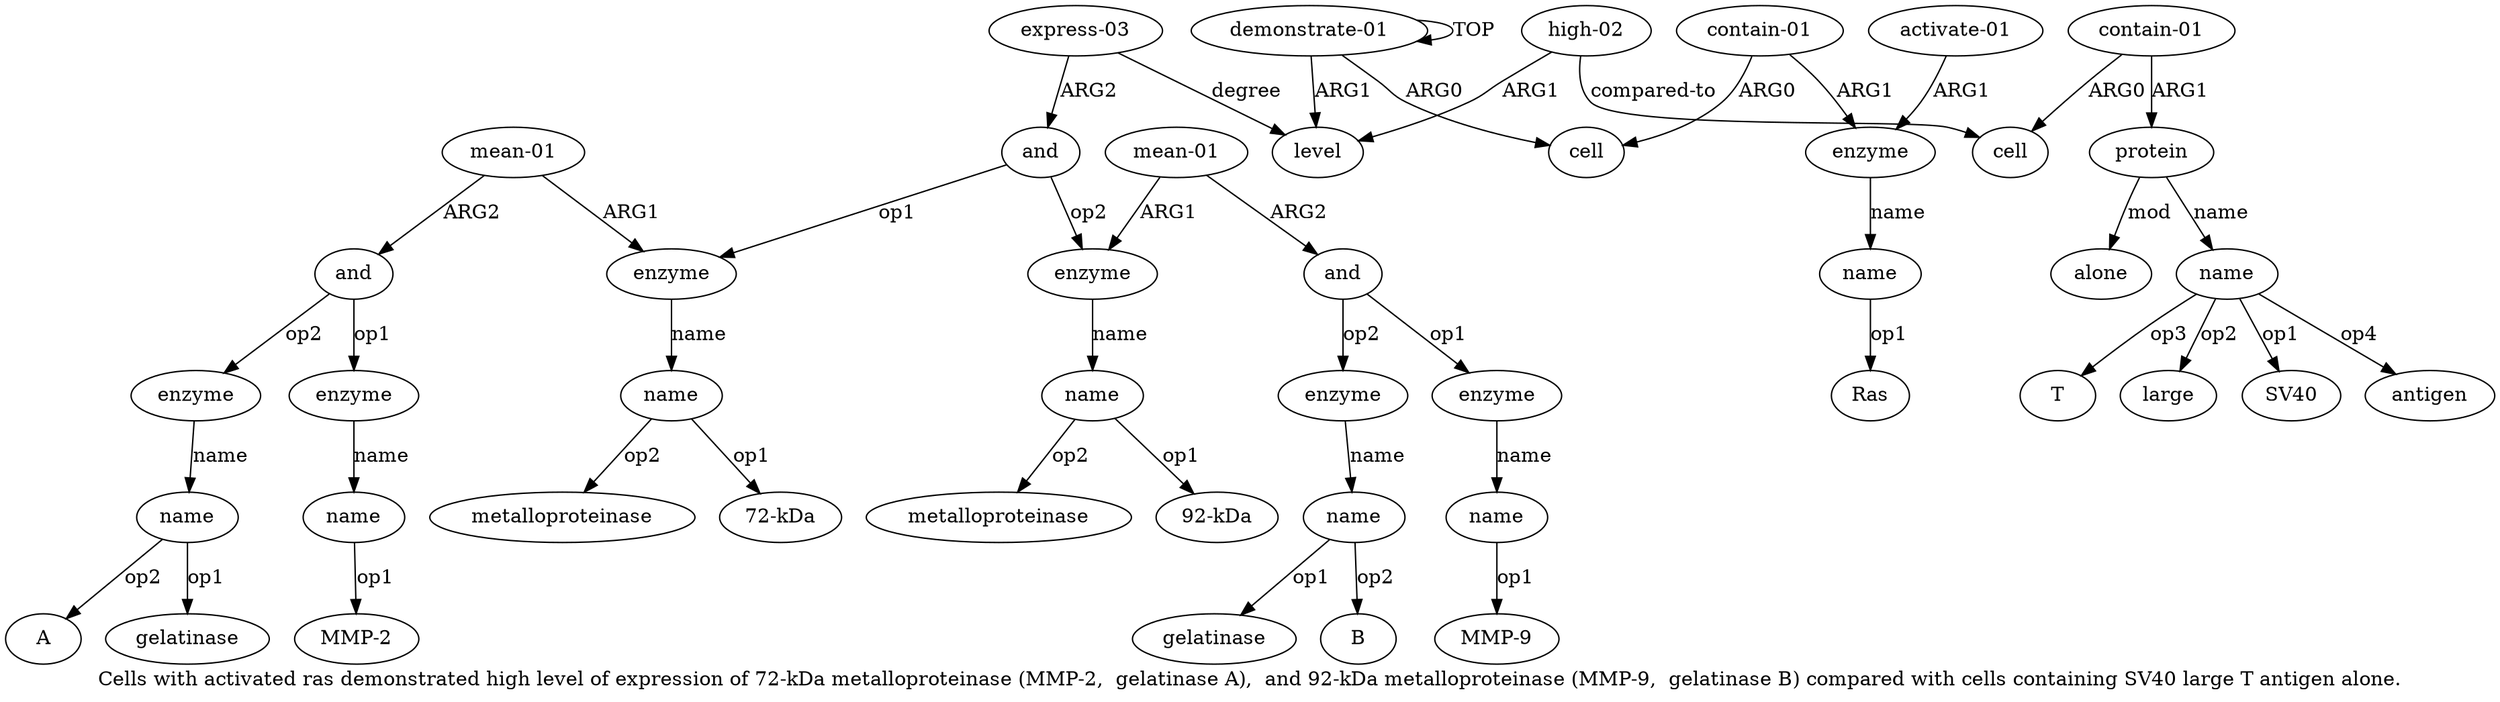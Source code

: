 digraph  {
	graph [label="Cells with activated ras demonstrated high level of expression of 72-kDa metalloproteinase (MMP-2,  gelatinase A),  and 92-kDa metalloproteinase (\
MMP-9,  gelatinase B) compared with cells containing SV40 large T antigen alone."];
	node [label="\N"];
	a20	 [color=black,
		gold_ind=20,
		gold_label=name,
		label=name,
		test_ind=20,
		test_label=name];
	"a20 MMP-2"	 [color=black,
		gold_ind=-1,
		gold_label="MMP-2",
		label="MMP-2",
		test_ind=-1,
		test_label="MMP-2"];
	a20 -> "a20 MMP-2" [key=0,
	color=black,
	gold_label=op1,
	label=op1,
	test_label=op1];
a21 [color=black,
	gold_ind=21,
	gold_label=enzyme,
	label=enzyme,
	test_ind=21,
	test_label=enzyme];
a22 [color=black,
	gold_ind=22,
	gold_label=name,
	label=name,
	test_ind=22,
	test_label=name];
a21 -> a22 [key=0,
color=black,
gold_label=name,
label=name,
test_label=name];
"a22 A" [color=black,
gold_ind=-1,
gold_label=A,
label=A,
test_ind=-1,
test_label=A];
a22 -> "a22 A" [key=0,
color=black,
gold_label=op2,
label=op2,
test_label=op2];
"a22 gelatinase" [color=black,
gold_ind=-1,
gold_label=gelatinase,
label=gelatinase,
test_ind=-1,
test_label=gelatinase];
a22 -> "a22 gelatinase" [key=0,
color=black,
gold_label=op1,
label=op1,
test_label=op1];
a23 [color=black,
gold_ind=23,
gold_label=enzyme,
label=enzyme,
test_ind=23,
test_label=enzyme];
a24 [color=black,
gold_ind=24,
gold_label=name,
label=name,
test_ind=24,
test_label=name];
a23 -> a24 [key=0,
color=black,
gold_label=name,
label=name,
test_label=name];
"a24 metalloproteinase" [color=black,
gold_ind=-1,
gold_label=metalloproteinase,
label=metalloproteinase,
test_ind=-1,
test_label=metalloproteinase];
a24 -> "a24 metalloproteinase" [key=0,
color=black,
gold_label=op2,
label=op2,
test_label=op2];
"a24 92-kDa" [color=black,
gold_ind=-1,
gold_label="92-kDa",
label="92-kDa",
test_ind=-1,
test_label="92-kDa"];
a24 -> "a24 92-kDa" [key=0,
color=black,
gold_label=op1,
label=op1,
test_label=op1];
a25 [color=black,
gold_ind=25,
gold_label="mean-01",
label="mean-01",
test_ind=25,
test_label="mean-01"];
a25 -> a23 [key=0,
color=black,
gold_label=ARG1,
label=ARG1,
test_label=ARG1];
a26 [color=black,
gold_ind=26,
gold_label=and,
label=and,
test_ind=26,
test_label=and];
a25 -> a26 [key=0,
color=black,
gold_label=ARG2,
label=ARG2,
test_label=ARG2];
a27 [color=black,
gold_ind=27,
gold_label=enzyme,
label=enzyme,
test_ind=27,
test_label=enzyme];
a26 -> a27 [key=0,
color=black,
gold_label=op1,
label=op1,
test_label=op1];
a29 [color=black,
gold_ind=29,
gold_label=enzyme,
label=enzyme,
test_ind=29,
test_label=enzyme];
a26 -> a29 [key=0,
color=black,
gold_label=op2,
label=op2,
test_label=op2];
a28 [color=black,
gold_ind=28,
gold_label=name,
label=name,
test_ind=28,
test_label=name];
a27 -> a28 [key=0,
color=black,
gold_label=name,
label=name,
test_label=name];
"a28 MMP-9" [color=black,
gold_ind=-1,
gold_label="MMP-9",
label="MMP-9",
test_ind=-1,
test_label="MMP-9"];
a28 -> "a28 MMP-9" [key=0,
color=black,
gold_label=op1,
label=op1,
test_label=op1];
a30 [color=black,
gold_ind=30,
gold_label=name,
label=name,
test_ind=30,
test_label=name];
a29 -> a30 [key=0,
color=black,
gold_label=name,
label=name,
test_label=name];
"a11 antigen" [color=black,
gold_ind=-1,
gold_label=antigen,
label=antigen,
test_ind=-1,
test_label=antigen];
"a30 gelatinase" [color=black,
gold_ind=-1,
gold_label=gelatinase,
label=gelatinase,
test_ind=-1,
test_label=gelatinase];
a30 -> "a30 gelatinase" [key=0,
color=black,
gold_label=op1,
label=op1,
test_label=op1];
"a30 B" [color=black,
gold_ind=-1,
gold_label=B,
label=B,
test_ind=-1,
test_label=B];
a30 -> "a30 B" [key=0,
color=black,
gold_label=op2,
label=op2,
test_label=op2];
"a11 T" [color=black,
gold_ind=-1,
gold_label=T,
label=T,
test_ind=-1,
test_label=T];
"a11 large" [color=black,
gold_ind=-1,
gold_label=large,
label=large,
test_ind=-1,
test_label=large];
"a11 SV40" [color=black,
gold_ind=-1,
gold_label=SV40,
label=SV40,
test_ind=-1,
test_label=SV40];
"a16 metalloproteinase" [color=black,
gold_ind=-1,
gold_label=metalloproteinase,
label=metalloproteinase,
test_ind=-1,
test_label=metalloproteinase];
"a4 Ras" [color=black,
gold_ind=-1,
gold_label=Ras,
label=Ras,
test_ind=-1,
test_label=Ras];
a15 [color=black,
gold_ind=15,
gold_label=enzyme,
label=enzyme,
test_ind=15,
test_label=enzyme];
a16 [color=black,
gold_ind=16,
gold_label=name,
label=name,
test_ind=16,
test_label=name];
a15 -> a16 [key=0,
color=black,
gold_label=name,
label=name,
test_label=name];
a14 [color=black,
gold_ind=14,
gold_label=and,
label=and,
test_ind=14,
test_label=and];
a14 -> a23 [key=0,
color=black,
gold_label=op2,
label=op2,
test_label=op2];
a14 -> a15 [key=0,
color=black,
gold_label=op1,
label=op1,
test_label=op1];
a17 [color=black,
gold_ind=17,
gold_label="mean-01",
label="mean-01",
test_ind=17,
test_label="mean-01"];
a17 -> a15 [key=0,
color=black,
gold_label=ARG1,
label=ARG1,
test_label=ARG1];
a18 [color=black,
gold_ind=18,
gold_label=and,
label=and,
test_ind=18,
test_label=and];
a17 -> a18 [key=0,
color=black,
gold_label=ARG2,
label=ARG2,
test_label=ARG2];
a16 -> "a16 metalloproteinase" [key=0,
color=black,
gold_label=op2,
label=op2,
test_label=op2];
"a16 72-kDa" [color=black,
gold_ind=-1,
gold_label="72-kDa",
label="72-kDa",
test_ind=-1,
test_label="72-kDa"];
a16 -> "a16 72-kDa" [key=0,
color=black,
gold_label=op1,
label=op1,
test_label=op1];
a11 [color=black,
gold_ind=11,
gold_label=name,
label=name,
test_ind=11,
test_label=name];
a11 -> "a11 antigen" [key=0,
color=black,
gold_label=op4,
label=op4,
test_label=op4];
a11 -> "a11 T" [key=0,
color=black,
gold_label=op3,
label=op3,
test_label=op3];
a11 -> "a11 large" [key=0,
color=black,
gold_label=op2,
label=op2,
test_label=op2];
a11 -> "a11 SV40" [key=0,
color=black,
gold_label=op1,
label=op1,
test_label=op1];
a10 [color=black,
gold_ind=10,
gold_label=protein,
label=protein,
test_ind=10,
test_label=protein];
a10 -> a11 [key=0,
color=black,
gold_label=name,
label=name,
test_label=name];
a12 [color=black,
gold_ind=12,
gold_label=alone,
label=alone,
test_ind=12,
test_label=alone];
a10 -> a12 [key=0,
color=black,
gold_label=mod,
label=mod,
test_label=mod];
a13 [color=black,
gold_ind=13,
gold_label="express-03",
label="express-03",
test_ind=13,
test_label="express-03"];
a13 -> a14 [key=0,
color=black,
gold_label=ARG2,
label=ARG2,
test_label=ARG2];
a6 [color=black,
gold_ind=6,
gold_label=level,
label=level,
test_ind=6,
test_label=level];
a13 -> a6 [key=0,
color=black,
gold_label=degree,
label=degree,
test_label=degree];
a19 [color=black,
gold_ind=19,
gold_label=enzyme,
label=enzyme,
test_ind=19,
test_label=enzyme];
a19 -> a20 [key=0,
color=black,
gold_label=name,
label=name,
test_label=name];
a18 -> a21 [key=0,
color=black,
gold_label=op2,
label=op2,
test_label=op2];
a18 -> a19 [key=0,
color=black,
gold_label=op1,
label=op1,
test_label=op1];
a1 [color=black,
gold_ind=1,
gold_label=cell,
label=cell,
test_ind=1,
test_label=cell];
a0 [color=black,
gold_ind=0,
gold_label="demonstrate-01",
label="demonstrate-01",
test_ind=0,
test_label="demonstrate-01"];
a0 -> a1 [key=0,
color=black,
gold_label=ARG0,
label=ARG0,
test_label=ARG0];
a0 -> a0 [key=0,
color=black,
gold_label=TOP,
label=TOP,
test_label=TOP];
a0 -> a6 [key=0,
color=black,
gold_label=ARG1,
label=ARG1,
test_label=ARG1];
a3 [color=black,
gold_ind=3,
gold_label=enzyme,
label=enzyme,
test_ind=3,
test_label=enzyme];
a4 [color=black,
gold_ind=4,
gold_label=name,
label=name,
test_ind=4,
test_label=name];
a3 -> a4 [key=0,
color=black,
gold_label=name,
label=name,
test_label=name];
a2 [color=black,
gold_ind=2,
gold_label="contain-01",
label="contain-01",
test_ind=2,
test_label="contain-01"];
a2 -> a1 [key=0,
color=black,
gold_label=ARG0,
label=ARG0,
test_label=ARG0];
a2 -> a3 [key=0,
color=black,
gold_label=ARG1,
label=ARG1,
test_label=ARG1];
a5 [color=black,
gold_ind=5,
gold_label="activate-01",
label="activate-01",
test_ind=5,
test_label="activate-01"];
a5 -> a3 [key=0,
color=black,
gold_label=ARG1,
label=ARG1,
test_label=ARG1];
a4 -> "a4 Ras" [key=0,
color=black,
gold_label=op1,
label=op1,
test_label=op1];
a7 [color=black,
gold_ind=7,
gold_label="high-02",
label="high-02",
test_ind=7,
test_label="high-02"];
a7 -> a6 [key=0,
color=black,
gold_label=ARG1,
label=ARG1,
test_label=ARG1];
a8 [color=black,
gold_ind=8,
gold_label=cell,
label=cell,
test_ind=8,
test_label=cell];
a7 -> a8 [key=0,
color=black,
gold_label="compared-to",
label="compared-to",
test_label="compared-to"];
a9 [color=black,
gold_ind=9,
gold_label="contain-01",
label="contain-01",
test_ind=9,
test_label="contain-01"];
a9 -> a10 [key=0,
color=black,
gold_label=ARG1,
label=ARG1,
test_label=ARG1];
a9 -> a8 [key=0,
color=black,
gold_label=ARG0,
label=ARG0,
test_label=ARG0];
}
